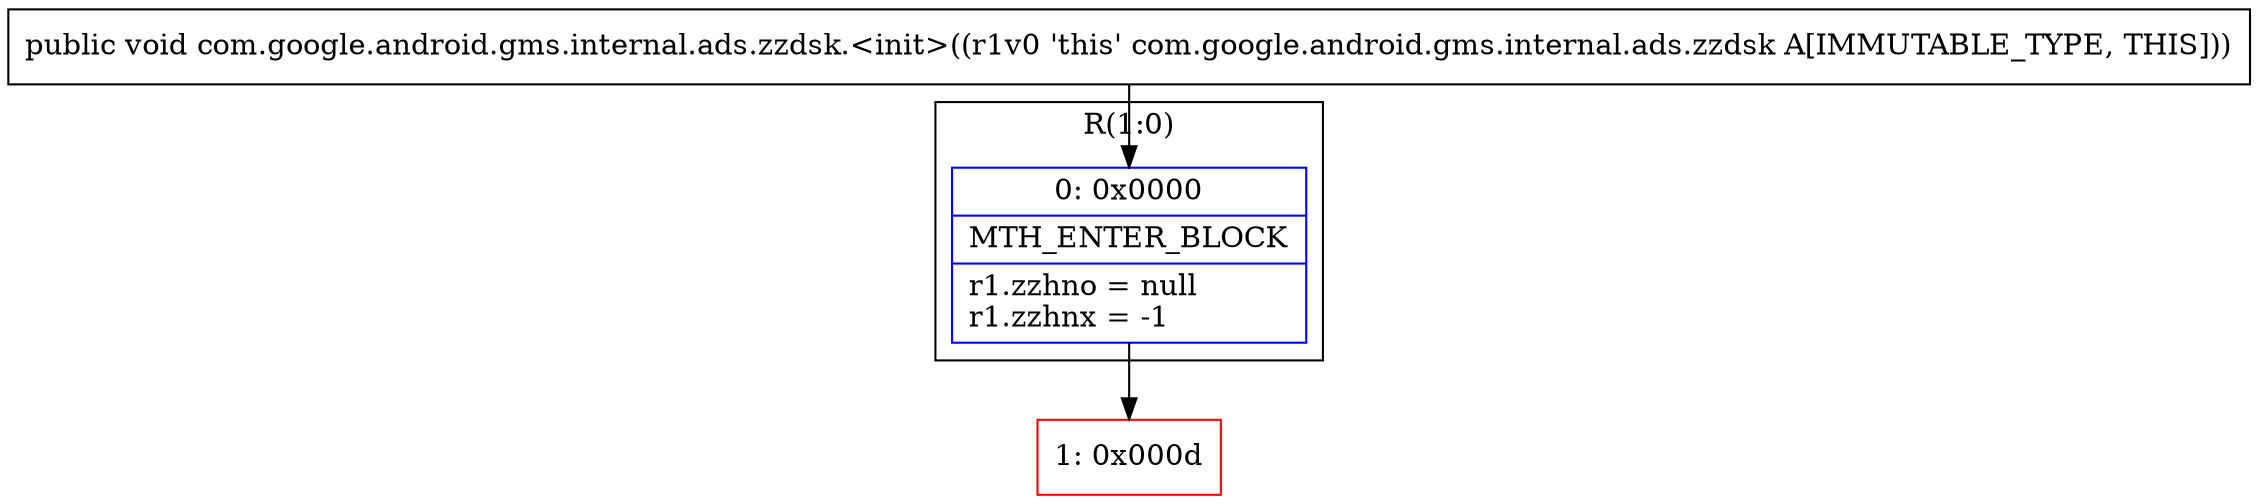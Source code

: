 digraph "CFG forcom.google.android.gms.internal.ads.zzdsk.\<init\>()V" {
subgraph cluster_Region_217328386 {
label = "R(1:0)";
node [shape=record,color=blue];
Node_0 [shape=record,label="{0\:\ 0x0000|MTH_ENTER_BLOCK\l|r1.zzhno = null\lr1.zzhnx = \-1\l}"];
}
Node_1 [shape=record,color=red,label="{1\:\ 0x000d}"];
MethodNode[shape=record,label="{public void com.google.android.gms.internal.ads.zzdsk.\<init\>((r1v0 'this' com.google.android.gms.internal.ads.zzdsk A[IMMUTABLE_TYPE, THIS])) }"];
MethodNode -> Node_0;
Node_0 -> Node_1;
}

